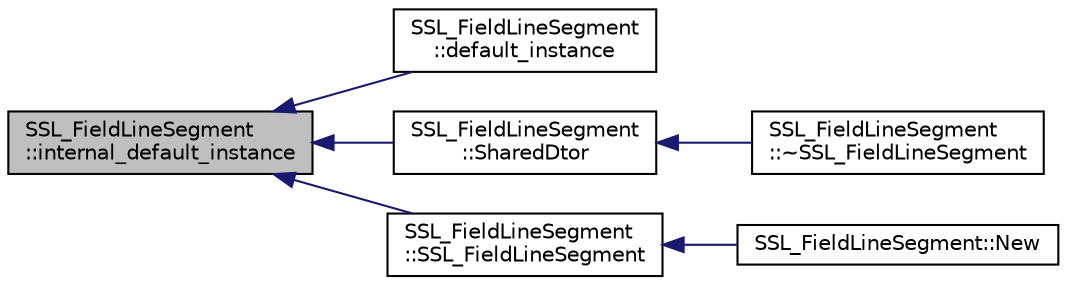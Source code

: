 digraph "SSL_FieldLineSegment::internal_default_instance"
{
 // INTERACTIVE_SVG=YES
  edge [fontname="Helvetica",fontsize="10",labelfontname="Helvetica",labelfontsize="10"];
  node [fontname="Helvetica",fontsize="10",shape=record];
  rankdir="LR";
  Node1 [label="SSL_FieldLineSegment\l::internal_default_instance",height=0.2,width=0.4,color="black", fillcolor="grey75", style="filled", fontcolor="black"];
  Node1 -> Node2 [dir="back",color="midnightblue",fontsize="10",style="solid",fontname="Helvetica"];
  Node2 [label="SSL_FieldLineSegment\l::default_instance",height=0.2,width=0.4,color="black", fillcolor="white", style="filled",URL="$d2/dad/class_s_s_l___field_line_segment.html#af837fa849089988df2e5ea85bd347703"];
  Node1 -> Node3 [dir="back",color="midnightblue",fontsize="10",style="solid",fontname="Helvetica"];
  Node3 [label="SSL_FieldLineSegment\l::SharedDtor",height=0.2,width=0.4,color="black", fillcolor="white", style="filled",URL="$d2/dad/class_s_s_l___field_line_segment.html#a1cdda95eebdff1b6b6405b4495914f7d"];
  Node3 -> Node4 [dir="back",color="midnightblue",fontsize="10",style="solid",fontname="Helvetica"];
  Node4 [label="SSL_FieldLineSegment\l::~SSL_FieldLineSegment",height=0.2,width=0.4,color="black", fillcolor="white", style="filled",URL="$d2/dad/class_s_s_l___field_line_segment.html#a71ee17e4b3c23fa7fb023b19de206382"];
  Node1 -> Node5 [dir="back",color="midnightblue",fontsize="10",style="solid",fontname="Helvetica"];
  Node5 [label="SSL_FieldLineSegment\l::SSL_FieldLineSegment",height=0.2,width=0.4,color="black", fillcolor="white", style="filled",URL="$d2/dad/class_s_s_l___field_line_segment.html#af0dd767fe3801332e8ba9d90525e6bea"];
  Node5 -> Node6 [dir="back",color="midnightblue",fontsize="10",style="solid",fontname="Helvetica"];
  Node6 [label="SSL_FieldLineSegment::New",height=0.2,width=0.4,color="black", fillcolor="white", style="filled",URL="$d2/dad/class_s_s_l___field_line_segment.html#ab0c39b3f3a2aca17d60de1354a98ecac"];
}
